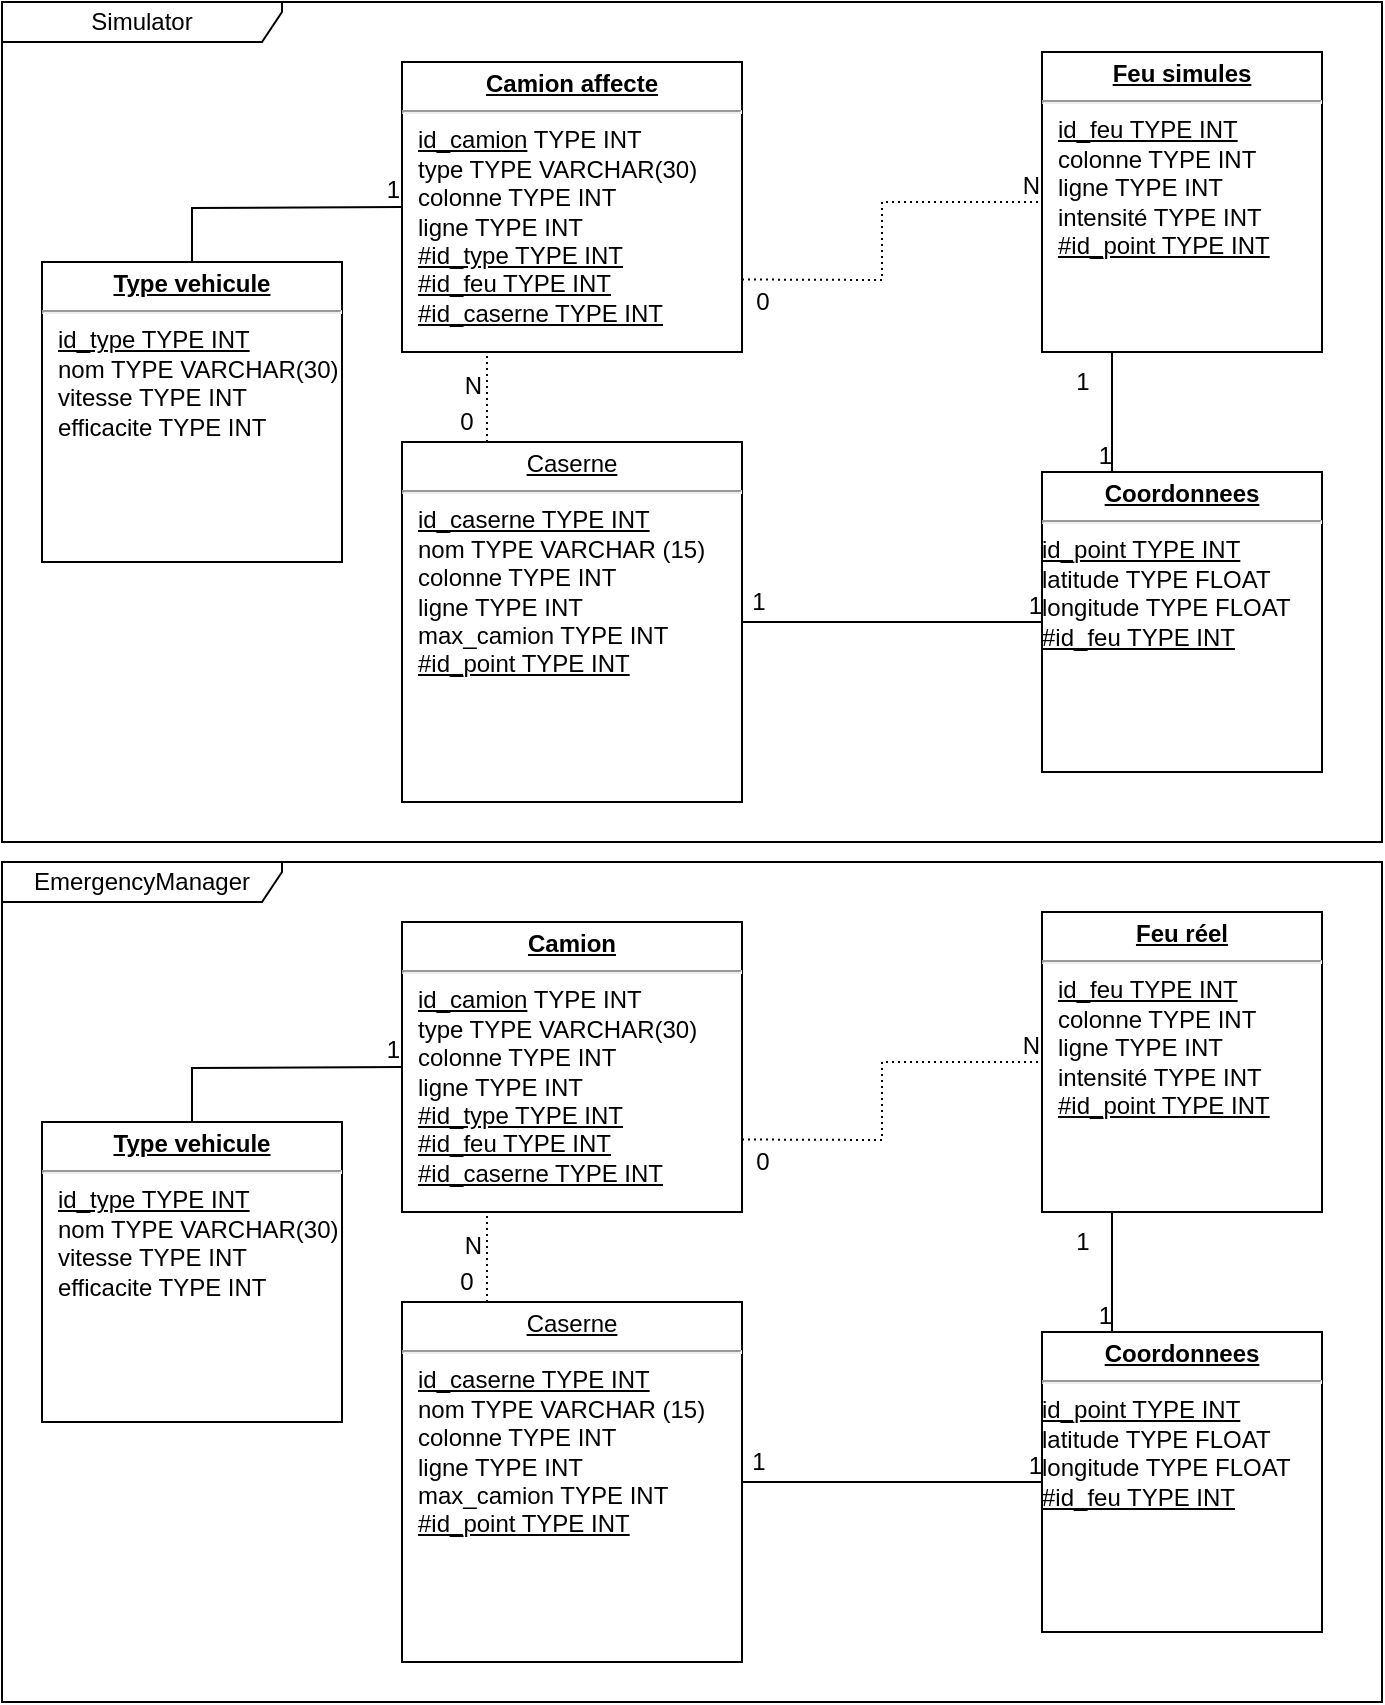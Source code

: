 <mxfile version="12.3.6" type="device" pages="1"><diagram name="Page-1" id="a7904f86-f2b4-8e86-fa97-74104820619b"><mxGraphModel dx="868" dy="457" grid="1" gridSize="10" guides="1" tooltips="1" connect="1" arrows="1" fold="1" page="1" pageScale="1" pageWidth="1100" pageHeight="850" background="#ffffff" math="0" shadow="0"><root><mxCell id="0"/><mxCell id="1" parent="0"/><mxCell id="psJKhmAI5H6ZOcK-ligz-28" value="EmergencyManager" style="shape=umlFrame;whiteSpace=wrap;html=1;width=140;height=20;" vertex="1" parent="1"><mxGeometry x="120" y="440" width="690" height="420" as="geometry"/></mxCell><mxCell id="psJKhmAI5H6ZOcK-ligz-17" value="&lt;p style=&quot;margin: 0px ; margin-top: 4px ; text-align: center ; text-decoration: underline&quot;&gt;&lt;b&gt;Camion&lt;/b&gt;&lt;/p&gt;&lt;hr&gt;&lt;p style=&quot;margin: 0px ; margin-left: 8px&quot;&gt;&lt;u&gt;id_camion&lt;/u&gt; TYPE INT&lt;br&gt;&lt;/p&gt;&lt;p style=&quot;margin: 0px ; margin-left: 8px&quot;&gt;type TYPE VARCHAR(30)&lt;/p&gt;&lt;p style=&quot;margin: 0px ; margin-left: 8px&quot;&gt;colonne TYPE INT&lt;/p&gt;&lt;p style=&quot;margin: 0px ; margin-left: 8px&quot;&gt;ligne TYPE INT&lt;/p&gt;&lt;p style=&quot;margin: 0px ; margin-left: 8px&quot;&gt;&lt;u&gt;#id_type TYPE INT&lt;/u&gt;&lt;br&gt;&lt;/p&gt;&lt;p style=&quot;margin: 0px ; margin-left: 8px&quot;&gt;&lt;u&gt;#id_feu TYPE INT&lt;/u&gt;&lt;/p&gt;&lt;p style=&quot;margin: 0px ; margin-left: 8px&quot;&gt;&lt;u&gt;#id_caserne TYPE INT&lt;/u&gt;&lt;br&gt;&lt;/p&gt;&lt;p style=&quot;margin: 0px ; margin-left: 8px&quot;&gt;&lt;br&gt;&lt;/p&gt;" style="verticalAlign=top;align=left;overflow=fill;fontSize=12;fontFamily=Helvetica;html=1;rounded=0;shadow=0;comic=0;labelBackgroundColor=none;strokeWidth=1" vertex="1" parent="1"><mxGeometry x="320" y="470" width="170" height="145" as="geometry"/></mxCell><mxCell id="psJKhmAI5H6ZOcK-ligz-18" value="&lt;p style=&quot;margin: 0px ; margin-top: 4px ; text-align: center ; text-decoration: underline&quot;&gt;Caserne&lt;br&gt;&lt;/p&gt;&lt;hr&gt;&lt;p style=&quot;margin: 0px ; margin-left: 8px&quot;&gt;&lt;u&gt;id_caserne TYPE INT&lt;/u&gt;&lt;/p&gt;&lt;p style=&quot;margin: 0px ; margin-left: 8px&quot;&gt;nom TYPE VARCHAR (15)&lt;/p&gt;&lt;p style=&quot;margin: 0px ; margin-left: 8px&quot;&gt;colonne TYPE INT&lt;/p&gt;&lt;p style=&quot;margin: 0px ; margin-left: 8px&quot;&gt;ligne TYPE INT&lt;/p&gt;&lt;p style=&quot;margin: 0px ; margin-left: 8px&quot;&gt;max_camion TYPE INT&lt;br&gt;&lt;/p&gt;&lt;p style=&quot;margin: 0px ; margin-left: 8px&quot;&gt;&lt;u&gt;#id_point TYPE INT&lt;/u&gt;&lt;br&gt;&lt;u&gt;&lt;/u&gt;&lt;/p&gt;&lt;p style=&quot;margin: 0px ; margin-left: 8px&quot;&gt;&lt;u&gt;&lt;/u&gt;&lt;br&gt;&lt;/p&gt;" style="verticalAlign=top;align=left;overflow=fill;fontSize=12;fontFamily=Helvetica;html=1;rounded=0;shadow=0;comic=0;labelBackgroundColor=none;strokeWidth=1" vertex="1" parent="1"><mxGeometry x="320" y="660" width="170" height="180" as="geometry"/></mxCell><mxCell id="psJKhmAI5H6ZOcK-ligz-19" value="&lt;p style=&quot;margin: 0px ; margin-top: 4px ; text-align: center ; text-decoration: underline&quot;&gt;&lt;b&gt;Feu réel&lt;/b&gt;&lt;br&gt;&lt;/p&gt;&lt;hr&gt;&lt;p style=&quot;margin: 0px ; margin-left: 8px&quot;&gt;&lt;u&gt;id_feu TYPE INT&lt;/u&gt;&lt;br&gt;&lt;/p&gt;&lt;p style=&quot;margin: 0px ; margin-left: 8px&quot;&gt;colonne TYPE INT&lt;/p&gt;&lt;p style=&quot;margin: 0px ; margin-left: 8px&quot;&gt;ligne TYPE INT&lt;/p&gt;&lt;p style=&quot;margin: 0px ; margin-left: 8px&quot;&gt;intensité TYPE INT&lt;/p&gt;&lt;p style=&quot;margin: 0px ; margin-left: 8px&quot;&gt;&lt;u&gt;#id_point TYPE INT&lt;/u&gt;&lt;br&gt;&lt;/p&gt;" style="verticalAlign=top;align=left;overflow=fill;fontSize=12;fontFamily=Helvetica;html=1;rounded=0;shadow=0;comic=0;labelBackgroundColor=none;strokeWidth=1" vertex="1" parent="1"><mxGeometry x="640" y="465" width="140" height="150" as="geometry"/></mxCell><mxCell id="psJKhmAI5H6ZOcK-ligz-20" value="&lt;p style=&quot;margin: 0px ; margin-top: 4px ; text-align: center ; text-decoration: underline&quot;&gt;&lt;b&gt;Coordonnees&lt;/b&gt;&lt;br&gt;&lt;/p&gt;&lt;hr&gt;&lt;div&gt;&lt;u&gt;id_point TYPE INT&lt;/u&gt;&lt;/div&gt;&lt;div&gt;latitude TYPE FLOAT&lt;/div&gt;&lt;div&gt;longitude TYPE FLOAT&lt;/div&gt;&lt;div&gt;&lt;u&gt;#id_feu TYPE INT&lt;br&gt;&lt;/u&gt;&lt;/div&gt;&lt;div&gt;&lt;br&gt;&lt;/div&gt;" style="verticalAlign=top;align=left;overflow=fill;fontSize=12;fontFamily=Helvetica;html=1;rounded=0;shadow=0;comic=0;labelBackgroundColor=none;strokeWidth=1" vertex="1" parent="1"><mxGeometry x="640" y="675" width="140" height="150" as="geometry"/></mxCell><mxCell id="psJKhmAI5H6ZOcK-ligz-36" value="" style="endArrow=none;html=1;rounded=0;entryX=0.25;entryY=0;entryDx=0;entryDy=0;exitX=0.25;exitY=1;exitDx=0;exitDy=0;" edge="1" parent="1" source="psJKhmAI5H6ZOcK-ligz-19" target="psJKhmAI5H6ZOcK-ligz-20"><mxGeometry relative="1" as="geometry"><mxPoint x="670" y="630" as="sourcePoint"/><mxPoint x="730" y="640" as="targetPoint"/></mxGeometry></mxCell><mxCell id="psJKhmAI5H6ZOcK-ligz-37" value="1" style="resizable=0;html=1;align=right;verticalAlign=bottom;" connectable="0" vertex="1" parent="psJKhmAI5H6ZOcK-ligz-36"><mxGeometry x="1" relative="1" as="geometry"/></mxCell><mxCell id="psJKhmAI5H6ZOcK-ligz-38" value="1" style="text;html=1;align=center;verticalAlign=middle;resizable=0;points=[];;labelBackgroundColor=#ffffff;" vertex="1" connectable="0" parent="psJKhmAI5H6ZOcK-ligz-36"><mxGeometry x="-0.507" y="1" relative="1" as="geometry"><mxPoint x="-16" as="offset"/></mxGeometry></mxCell><mxCell id="psJKhmAI5H6ZOcK-ligz-41" value="" style="endArrow=none;html=1;rounded=0;exitX=1;exitY=0.5;exitDx=0;exitDy=0;entryX=0;entryY=0.5;entryDx=0;entryDy=0;" edge="1" parent="1" source="psJKhmAI5H6ZOcK-ligz-18" target="psJKhmAI5H6ZOcK-ligz-20"><mxGeometry relative="1" as="geometry"><mxPoint x="481" y="740" as="sourcePoint"/><mxPoint x="640" y="740" as="targetPoint"/></mxGeometry></mxCell><mxCell id="psJKhmAI5H6ZOcK-ligz-42" value="1" style="resizable=0;html=1;align=right;verticalAlign=bottom;" connectable="0" vertex="1" parent="psJKhmAI5H6ZOcK-ligz-41"><mxGeometry x="1" relative="1" as="geometry"/></mxCell><mxCell id="psJKhmAI5H6ZOcK-ligz-43" value="1" style="text;html=1;align=center;verticalAlign=middle;resizable=0;points=[];;labelBackgroundColor=#ffffff;" vertex="1" connectable="0" parent="psJKhmAI5H6ZOcK-ligz-41"><mxGeometry x="-0.838" y="-2" relative="1" as="geometry"><mxPoint x="-4" y="-12" as="offset"/></mxGeometry></mxCell><mxCell id="psJKhmAI5H6ZOcK-ligz-44" value="" style="endArrow=none;html=1;rounded=0;dashed=1;dashPattern=1 2;exitX=0.25;exitY=0;exitDx=0;exitDy=0;entryX=0.25;entryY=1;entryDx=0;entryDy=0;" edge="1" parent="1" source="psJKhmAI5H6ZOcK-ligz-18" target="psJKhmAI5H6ZOcK-ligz-17"><mxGeometry relative="1" as="geometry"><mxPoint x="350" y="640" as="sourcePoint"/><mxPoint x="510" y="640" as="targetPoint"/></mxGeometry></mxCell><mxCell id="psJKhmAI5H6ZOcK-ligz-45" value="N" style="resizable=0;html=1;align=right;verticalAlign=bottom;" connectable="0" vertex="1" parent="psJKhmAI5H6ZOcK-ligz-44"><mxGeometry x="1" relative="1" as="geometry"><mxPoint x="-2.5" y="25" as="offset"/></mxGeometry></mxCell><mxCell id="psJKhmAI5H6ZOcK-ligz-46" value="0" style="text;html=1;align=center;verticalAlign=middle;resizable=0;points=[];;labelBackgroundColor=#ffffff;" vertex="1" connectable="0" parent="psJKhmAI5H6ZOcK-ligz-44"><mxGeometry x="-0.421" relative="1" as="geometry"><mxPoint x="-10.5" y="3" as="offset"/></mxGeometry></mxCell><mxCell id="psJKhmAI5H6ZOcK-ligz-47" value="" style="endArrow=none;html=1;rounded=0;dashed=1;dashPattern=1 2;exitX=1;exitY=0.75;exitDx=0;exitDy=0;entryX=0;entryY=0.5;entryDx=0;entryDy=0;" edge="1" parent="1" source="psJKhmAI5H6ZOcK-ligz-17" target="psJKhmAI5H6ZOcK-ligz-19"><mxGeometry relative="1" as="geometry"><mxPoint x="520" y="550" as="sourcePoint"/><mxPoint x="680" y="550" as="targetPoint"/><Array as="points"><mxPoint x="560" y="579"/><mxPoint x="560" y="540"/></Array></mxGeometry></mxCell><mxCell id="psJKhmAI5H6ZOcK-ligz-48" value="N" style="resizable=0;html=1;align=right;verticalAlign=bottom;" connectable="0" vertex="1" parent="psJKhmAI5H6ZOcK-ligz-47"><mxGeometry x="1" relative="1" as="geometry"/></mxCell><mxCell id="psJKhmAI5H6ZOcK-ligz-49" value="0" style="text;html=1;align=center;verticalAlign=middle;resizable=0;points=[];;labelBackgroundColor=#ffffff;" vertex="1" connectable="0" parent="psJKhmAI5H6ZOcK-ligz-47"><mxGeometry x="-0.905" y="-2" relative="1" as="geometry"><mxPoint x="1" y="9" as="offset"/></mxGeometry></mxCell><mxCell id="psJKhmAI5H6ZOcK-ligz-50" value="&lt;p style=&quot;margin: 0px ; margin-top: 4px ; text-align: center ; text-decoration: underline&quot;&gt;&lt;b&gt;Type vehicule&lt;/b&gt;&lt;br&gt;&lt;/p&gt;&lt;hr&gt;&lt;p style=&quot;margin: 0px ; margin-left: 8px&quot;&gt;&lt;u&gt;id_type TYPE INT&lt;/u&gt;&lt;br&gt;&lt;/p&gt;&lt;p style=&quot;margin: 0px ; margin-left: 8px&quot;&gt;nom TYPE VARCHAR(30)&lt;br&gt;&lt;/p&gt;&lt;p style=&quot;margin: 0px ; margin-left: 8px&quot;&gt;vitesse TYPE INT&lt;/p&gt;&lt;p style=&quot;margin: 0px ; margin-left: 8px&quot;&gt;efficacite TYPE INT&lt;br&gt;&lt;/p&gt;" style="verticalAlign=top;align=left;overflow=fill;fontSize=12;fontFamily=Helvetica;html=1;rounded=0;shadow=0;comic=0;labelBackgroundColor=none;strokeWidth=1" vertex="1" parent="1"><mxGeometry x="140" y="570" width="150" height="150" as="geometry"/></mxCell><mxCell id="psJKhmAI5H6ZOcK-ligz-51" value="" style="endArrow=none;html=1;rounded=0;entryX=0;entryY=0.5;entryDx=0;entryDy=0;exitX=0.5;exitY=0;exitDx=0;exitDy=0;" edge="1" parent="1" source="psJKhmAI5H6ZOcK-ligz-50" target="psJKhmAI5H6ZOcK-ligz-17"><mxGeometry relative="1" as="geometry"><mxPoint x="180" y="520" as="sourcePoint"/><mxPoint x="340" y="520" as="targetPoint"/><Array as="points"><mxPoint x="215" y="543"/></Array></mxGeometry></mxCell><mxCell id="psJKhmAI5H6ZOcK-ligz-52" value="1" style="resizable=0;html=1;align=right;verticalAlign=bottom;" connectable="0" vertex="1" parent="psJKhmAI5H6ZOcK-ligz-51"><mxGeometry x="1" relative="1" as="geometry"/></mxCell><mxCell id="psJKhmAI5H6ZOcK-ligz-53" value="Simulator" style="shape=umlFrame;whiteSpace=wrap;html=1;width=140;height=20;" vertex="1" parent="1"><mxGeometry x="120" y="10" width="690" height="420" as="geometry"/></mxCell><mxCell id="psJKhmAI5H6ZOcK-ligz-54" value="&lt;p style=&quot;margin: 0px ; margin-top: 4px ; text-align: center ; text-decoration: underline&quot;&gt;&lt;b&gt;Camion affecte&lt;br&gt;&lt;/b&gt;&lt;/p&gt;&lt;hr&gt;&lt;p style=&quot;margin: 0px ; margin-left: 8px&quot;&gt;&lt;u&gt;id_camion&lt;/u&gt; TYPE INT&lt;br&gt;&lt;/p&gt;&lt;p style=&quot;margin: 0px ; margin-left: 8px&quot;&gt;type TYPE VARCHAR(30)&lt;/p&gt;&lt;p style=&quot;margin: 0px ; margin-left: 8px&quot;&gt;colonne TYPE INT&lt;/p&gt;&lt;p style=&quot;margin: 0px ; margin-left: 8px&quot;&gt;ligne TYPE INT&lt;/p&gt;&lt;p style=&quot;margin: 0px ; margin-left: 8px&quot;&gt;&lt;u&gt;#id_type TYPE INT&lt;/u&gt;&lt;br&gt;&lt;/p&gt;&lt;p style=&quot;margin: 0px ; margin-left: 8px&quot;&gt;&lt;u&gt;#id_feu TYPE INT&lt;/u&gt;&lt;/p&gt;&lt;p style=&quot;margin: 0px ; margin-left: 8px&quot;&gt;&lt;u&gt;#id_caserne TYPE INT&lt;/u&gt;&lt;br&gt;&lt;/p&gt;&lt;p style=&quot;margin: 0px ; margin-left: 8px&quot;&gt;&lt;br&gt;&lt;/p&gt;" style="verticalAlign=top;align=left;overflow=fill;fontSize=12;fontFamily=Helvetica;html=1;rounded=0;shadow=0;comic=0;labelBackgroundColor=none;strokeWidth=1" vertex="1" parent="1"><mxGeometry x="320" y="40" width="170" height="145" as="geometry"/></mxCell><mxCell id="psJKhmAI5H6ZOcK-ligz-55" value="&lt;p style=&quot;margin: 0px ; margin-top: 4px ; text-align: center ; text-decoration: underline&quot;&gt;Caserne&lt;br&gt;&lt;/p&gt;&lt;hr&gt;&lt;p style=&quot;margin: 0px ; margin-left: 8px&quot;&gt;&lt;u&gt;id_caserne TYPE INT&lt;/u&gt;&lt;/p&gt;&lt;p style=&quot;margin: 0px ; margin-left: 8px&quot;&gt;nom TYPE VARCHAR (15)&lt;/p&gt;&lt;p style=&quot;margin: 0px ; margin-left: 8px&quot;&gt;colonne TYPE INT&lt;/p&gt;&lt;p style=&quot;margin: 0px ; margin-left: 8px&quot;&gt;ligne TYPE INT&lt;/p&gt;&lt;p style=&quot;margin: 0px ; margin-left: 8px&quot;&gt;max_camion TYPE INT&lt;br&gt;&lt;/p&gt;&lt;p style=&quot;margin: 0px ; margin-left: 8px&quot;&gt;&lt;u&gt;#id_point TYPE INT&lt;/u&gt;&lt;br&gt;&lt;u&gt;&lt;/u&gt;&lt;/p&gt;&lt;p style=&quot;margin: 0px ; margin-left: 8px&quot;&gt;&lt;u&gt;&lt;/u&gt;&lt;br&gt;&lt;/p&gt;" style="verticalAlign=top;align=left;overflow=fill;fontSize=12;fontFamily=Helvetica;html=1;rounded=0;shadow=0;comic=0;labelBackgroundColor=none;strokeWidth=1" vertex="1" parent="1"><mxGeometry x="320" y="230" width="170" height="180" as="geometry"/></mxCell><mxCell id="psJKhmAI5H6ZOcK-ligz-56" value="&lt;p style=&quot;margin: 0px ; margin-top: 4px ; text-align: center ; text-decoration: underline&quot;&gt;&lt;b&gt;Feu simules&lt;/b&gt;&lt;br&gt;&lt;/p&gt;&lt;hr&gt;&lt;p style=&quot;margin: 0px ; margin-left: 8px&quot;&gt;&lt;u&gt;id_feu TYPE INT&lt;/u&gt;&lt;br&gt;&lt;/p&gt;&lt;p style=&quot;margin: 0px ; margin-left: 8px&quot;&gt;colonne TYPE INT&lt;/p&gt;&lt;p style=&quot;margin: 0px ; margin-left: 8px&quot;&gt;ligne TYPE INT&lt;/p&gt;&lt;p style=&quot;margin: 0px ; margin-left: 8px&quot;&gt;intensité TYPE INT&lt;/p&gt;&lt;p style=&quot;margin: 0px ; margin-left: 8px&quot;&gt;&lt;u&gt;#id_point TYPE INT&lt;/u&gt;&lt;br&gt;&lt;/p&gt;" style="verticalAlign=top;align=left;overflow=fill;fontSize=12;fontFamily=Helvetica;html=1;rounded=0;shadow=0;comic=0;labelBackgroundColor=none;strokeWidth=1" vertex="1" parent="1"><mxGeometry x="640" y="35" width="140" height="150" as="geometry"/></mxCell><mxCell id="psJKhmAI5H6ZOcK-ligz-57" value="&lt;p style=&quot;margin: 0px ; margin-top: 4px ; text-align: center ; text-decoration: underline&quot;&gt;&lt;b&gt;Coordonnees&lt;/b&gt;&lt;br&gt;&lt;/p&gt;&lt;hr&gt;&lt;div&gt;&lt;u&gt;id_point TYPE INT&lt;/u&gt;&lt;/div&gt;&lt;div&gt;latitude TYPE FLOAT&lt;/div&gt;&lt;div&gt;longitude TYPE FLOAT&lt;/div&gt;&lt;div&gt;&lt;u&gt;#id_feu TYPE INT&lt;br&gt;&lt;/u&gt;&lt;/div&gt;&lt;div&gt;&lt;br&gt;&lt;/div&gt;" style="verticalAlign=top;align=left;overflow=fill;fontSize=12;fontFamily=Helvetica;html=1;rounded=0;shadow=0;comic=0;labelBackgroundColor=none;strokeWidth=1" vertex="1" parent="1"><mxGeometry x="640" y="245" width="140" height="150" as="geometry"/></mxCell><mxCell id="psJKhmAI5H6ZOcK-ligz-58" value="" style="endArrow=none;html=1;rounded=0;entryX=0.25;entryY=0;entryDx=0;entryDy=0;exitX=0.25;exitY=1;exitDx=0;exitDy=0;" edge="1" parent="1" source="psJKhmAI5H6ZOcK-ligz-56" target="psJKhmAI5H6ZOcK-ligz-57"><mxGeometry relative="1" as="geometry"><mxPoint x="670" y="200" as="sourcePoint"/><mxPoint x="730" y="210" as="targetPoint"/></mxGeometry></mxCell><mxCell id="psJKhmAI5H6ZOcK-ligz-59" value="1" style="resizable=0;html=1;align=right;verticalAlign=bottom;" connectable="0" vertex="1" parent="psJKhmAI5H6ZOcK-ligz-58"><mxGeometry x="1" relative="1" as="geometry"/></mxCell><mxCell id="psJKhmAI5H6ZOcK-ligz-60" value="1" style="text;html=1;align=center;verticalAlign=middle;resizable=0;points=[];;labelBackgroundColor=#ffffff;" vertex="1" connectable="0" parent="psJKhmAI5H6ZOcK-ligz-58"><mxGeometry x="-0.507" y="1" relative="1" as="geometry"><mxPoint x="-16" as="offset"/></mxGeometry></mxCell><mxCell id="psJKhmAI5H6ZOcK-ligz-61" value="" style="endArrow=none;html=1;rounded=0;exitX=1;exitY=0.5;exitDx=0;exitDy=0;entryX=0;entryY=0.5;entryDx=0;entryDy=0;" edge="1" parent="1" source="psJKhmAI5H6ZOcK-ligz-55" target="psJKhmAI5H6ZOcK-ligz-57"><mxGeometry relative="1" as="geometry"><mxPoint x="481" y="310" as="sourcePoint"/><mxPoint x="640" y="310" as="targetPoint"/></mxGeometry></mxCell><mxCell id="psJKhmAI5H6ZOcK-ligz-62" value="1" style="resizable=0;html=1;align=right;verticalAlign=bottom;" connectable="0" vertex="1" parent="psJKhmAI5H6ZOcK-ligz-61"><mxGeometry x="1" relative="1" as="geometry"/></mxCell><mxCell id="psJKhmAI5H6ZOcK-ligz-63" value="1" style="text;html=1;align=center;verticalAlign=middle;resizable=0;points=[];;labelBackgroundColor=#ffffff;" vertex="1" connectable="0" parent="psJKhmAI5H6ZOcK-ligz-61"><mxGeometry x="-0.838" y="-2" relative="1" as="geometry"><mxPoint x="-4" y="-12" as="offset"/></mxGeometry></mxCell><mxCell id="psJKhmAI5H6ZOcK-ligz-64" value="" style="endArrow=none;html=1;rounded=0;dashed=1;dashPattern=1 2;exitX=0.25;exitY=0;exitDx=0;exitDy=0;entryX=0.25;entryY=1;entryDx=0;entryDy=0;" edge="1" parent="1" source="psJKhmAI5H6ZOcK-ligz-55" target="psJKhmAI5H6ZOcK-ligz-54"><mxGeometry relative="1" as="geometry"><mxPoint x="350" y="210" as="sourcePoint"/><mxPoint x="510" y="210" as="targetPoint"/></mxGeometry></mxCell><mxCell id="psJKhmAI5H6ZOcK-ligz-65" value="N" style="resizable=0;html=1;align=right;verticalAlign=bottom;" connectable="0" vertex="1" parent="psJKhmAI5H6ZOcK-ligz-64"><mxGeometry x="1" relative="1" as="geometry"><mxPoint x="-2.5" y="25" as="offset"/></mxGeometry></mxCell><mxCell id="psJKhmAI5H6ZOcK-ligz-66" value="0" style="text;html=1;align=center;verticalAlign=middle;resizable=0;points=[];;labelBackgroundColor=#ffffff;" vertex="1" connectable="0" parent="psJKhmAI5H6ZOcK-ligz-64"><mxGeometry x="-0.421" relative="1" as="geometry"><mxPoint x="-10.5" y="3" as="offset"/></mxGeometry></mxCell><mxCell id="psJKhmAI5H6ZOcK-ligz-67" value="" style="endArrow=none;html=1;rounded=0;dashed=1;dashPattern=1 2;exitX=1;exitY=0.75;exitDx=0;exitDy=0;entryX=0;entryY=0.5;entryDx=0;entryDy=0;" edge="1" parent="1" source="psJKhmAI5H6ZOcK-ligz-54" target="psJKhmAI5H6ZOcK-ligz-56"><mxGeometry relative="1" as="geometry"><mxPoint x="520" y="120" as="sourcePoint"/><mxPoint x="680" y="120" as="targetPoint"/><Array as="points"><mxPoint x="560" y="149"/><mxPoint x="560" y="110"/></Array></mxGeometry></mxCell><mxCell id="psJKhmAI5H6ZOcK-ligz-68" value="N" style="resizable=0;html=1;align=right;verticalAlign=bottom;" connectable="0" vertex="1" parent="psJKhmAI5H6ZOcK-ligz-67"><mxGeometry x="1" relative="1" as="geometry"/></mxCell><mxCell id="psJKhmAI5H6ZOcK-ligz-69" value="0" style="text;html=1;align=center;verticalAlign=middle;resizable=0;points=[];;labelBackgroundColor=#ffffff;" vertex="1" connectable="0" parent="psJKhmAI5H6ZOcK-ligz-67"><mxGeometry x="-0.905" y="-2" relative="1" as="geometry"><mxPoint x="1" y="9" as="offset"/></mxGeometry></mxCell><mxCell id="psJKhmAI5H6ZOcK-ligz-70" value="&lt;p style=&quot;margin: 0px ; margin-top: 4px ; text-align: center ; text-decoration: underline&quot;&gt;&lt;b&gt;Type vehicule&lt;/b&gt;&lt;br&gt;&lt;/p&gt;&lt;hr&gt;&lt;p style=&quot;margin: 0px ; margin-left: 8px&quot;&gt;&lt;u&gt;id_type TYPE INT&lt;/u&gt;&lt;br&gt;&lt;/p&gt;&lt;p style=&quot;margin: 0px ; margin-left: 8px&quot;&gt;nom TYPE VARCHAR(30)&lt;br&gt;&lt;/p&gt;&lt;p style=&quot;margin: 0px ; margin-left: 8px&quot;&gt;vitesse TYPE INT&lt;/p&gt;&lt;p style=&quot;margin: 0px ; margin-left: 8px&quot;&gt;efficacite TYPE INT&lt;br&gt;&lt;/p&gt;" style="verticalAlign=top;align=left;overflow=fill;fontSize=12;fontFamily=Helvetica;html=1;rounded=0;shadow=0;comic=0;labelBackgroundColor=none;strokeWidth=1" vertex="1" parent="1"><mxGeometry x="140" y="140" width="150" height="150" as="geometry"/></mxCell><mxCell id="psJKhmAI5H6ZOcK-ligz-71" value="" style="endArrow=none;html=1;rounded=0;entryX=0;entryY=0.5;entryDx=0;entryDy=0;exitX=0.5;exitY=0;exitDx=0;exitDy=0;exitPerimeter=0;" edge="1" parent="1" source="psJKhmAI5H6ZOcK-ligz-70" target="psJKhmAI5H6ZOcK-ligz-54"><mxGeometry relative="1" as="geometry"><mxPoint x="215" y="140" as="sourcePoint"/><mxPoint x="340" y="90" as="targetPoint"/><Array as="points"><mxPoint x="215" y="113"/></Array></mxGeometry></mxCell><mxCell id="psJKhmAI5H6ZOcK-ligz-72" value="1" style="resizable=0;html=1;align=right;verticalAlign=bottom;" connectable="0" vertex="1" parent="psJKhmAI5H6ZOcK-ligz-71"><mxGeometry x="1" relative="1" as="geometry"/></mxCell></root></mxGraphModel></diagram></mxfile>